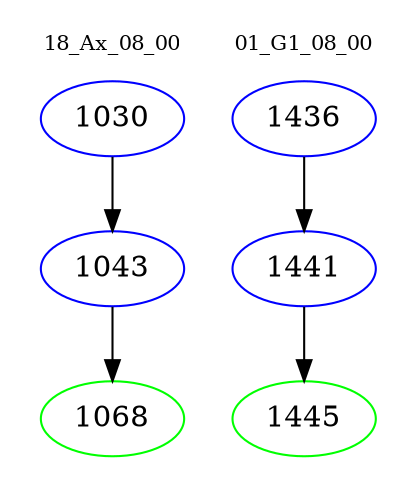 digraph{
subgraph cluster_0 {
color = white
label = "18_Ax_08_00";
fontsize=10;
T0_1030 [label="1030", color="blue"]
T0_1030 -> T0_1043 [color="black"]
T0_1043 [label="1043", color="blue"]
T0_1043 -> T0_1068 [color="black"]
T0_1068 [label="1068", color="green"]
}
subgraph cluster_1 {
color = white
label = "01_G1_08_00";
fontsize=10;
T1_1436 [label="1436", color="blue"]
T1_1436 -> T1_1441 [color="black"]
T1_1441 [label="1441", color="blue"]
T1_1441 -> T1_1445 [color="black"]
T1_1445 [label="1445", color="green"]
}
}
